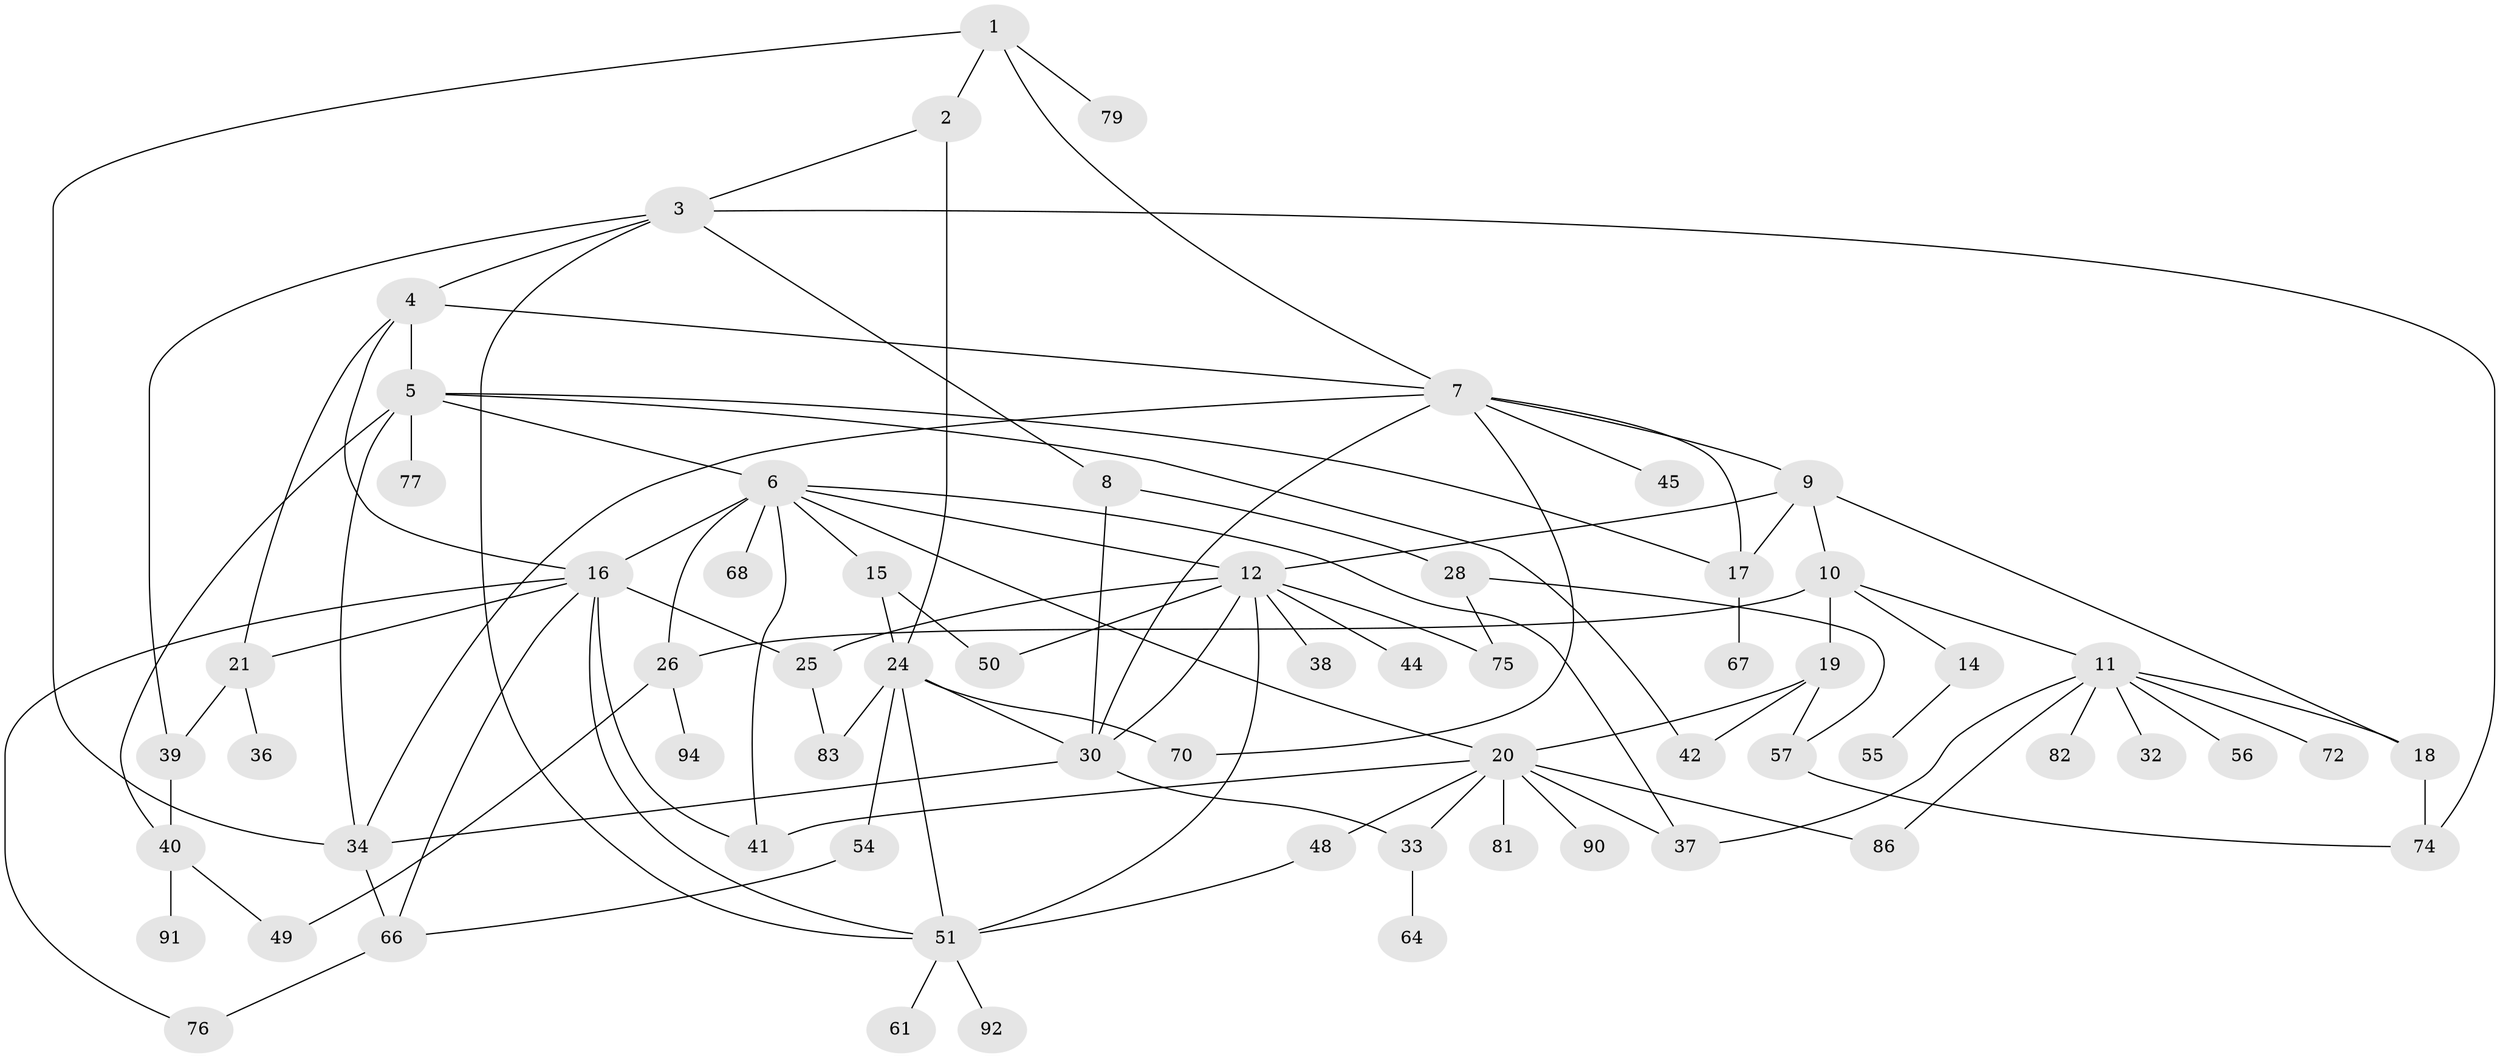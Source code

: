 // Generated by graph-tools (version 1.1) at 2025/23/03/03/25 07:23:31]
// undirected, 65 vertices, 105 edges
graph export_dot {
graph [start="1"]
  node [color=gray90,style=filled];
  1 [super="+35"];
  2;
  3 [super="+95"];
  4 [super="+71"];
  5;
  6 [super="+27"];
  7 [super="+93"];
  8;
  9;
  10;
  11 [super="+29"];
  12 [super="+13"];
  14 [super="+22"];
  15;
  16 [super="+63"];
  17;
  18 [super="+59"];
  19 [super="+46"];
  20 [super="+60"];
  21 [super="+23"];
  24 [super="+73"];
  25 [super="+85"];
  26 [super="+80"];
  28;
  30 [super="+31"];
  32;
  33 [super="+52"];
  34 [super="+47"];
  36 [super="+78"];
  37 [super="+58"];
  38;
  39 [super="+43"];
  40 [super="+62"];
  41 [super="+84"];
  42 [super="+65"];
  44;
  45;
  48;
  49;
  50;
  51 [super="+53"];
  54;
  55 [super="+89"];
  56;
  57 [super="+88"];
  61;
  64;
  66 [super="+69"];
  67;
  68;
  70;
  72;
  74;
  75;
  76 [super="+87"];
  77;
  79;
  81;
  82;
  83;
  86;
  90;
  91;
  92;
  94 [super="+96"];
  1 -- 2;
  1 -- 7;
  1 -- 34;
  1 -- 79;
  2 -- 3;
  2 -- 24;
  3 -- 4;
  3 -- 8;
  3 -- 74;
  3 -- 51;
  3 -- 39;
  4 -- 5;
  4 -- 7;
  4 -- 21;
  4 -- 16;
  5 -- 6;
  5 -- 34;
  5 -- 40;
  5 -- 42;
  5 -- 77;
  5 -- 17;
  6 -- 15;
  6 -- 16 [weight=2];
  6 -- 37;
  6 -- 20;
  6 -- 26;
  6 -- 12;
  6 -- 68;
  6 -- 41;
  7 -- 9;
  7 -- 45;
  7 -- 70;
  7 -- 17;
  7 -- 34;
  7 -- 30;
  8 -- 28;
  8 -- 30;
  9 -- 10;
  9 -- 12;
  9 -- 17;
  9 -- 18;
  10 -- 11;
  10 -- 14;
  10 -- 19;
  10 -- 26;
  11 -- 18;
  11 -- 56;
  11 -- 72;
  11 -- 32;
  11 -- 82;
  11 -- 37;
  11 -- 86;
  12 -- 38;
  12 -- 75;
  12 -- 44;
  12 -- 50;
  12 -- 51;
  12 -- 25;
  12 -- 30;
  14 -- 55;
  15 -- 50;
  15 -- 24;
  16 -- 51;
  16 -- 76;
  16 -- 41;
  16 -- 66;
  16 -- 25;
  16 -- 21;
  17 -- 67;
  18 -- 74;
  19 -- 20;
  19 -- 57;
  19 -- 42;
  20 -- 41;
  20 -- 48;
  20 -- 81;
  20 -- 90;
  20 -- 86;
  20 -- 33;
  20 -- 37;
  21 -- 39;
  21 -- 36;
  24 -- 30;
  24 -- 54;
  24 -- 51;
  24 -- 83;
  24 -- 70;
  25 -- 83;
  26 -- 49;
  26 -- 94;
  28 -- 75;
  28 -- 57;
  30 -- 33;
  30 -- 34;
  33 -- 64;
  34 -- 66;
  39 -- 40;
  40 -- 49;
  40 -- 91;
  48 -- 51;
  51 -- 92;
  51 -- 61;
  54 -- 66;
  57 -- 74;
  66 -- 76;
}
